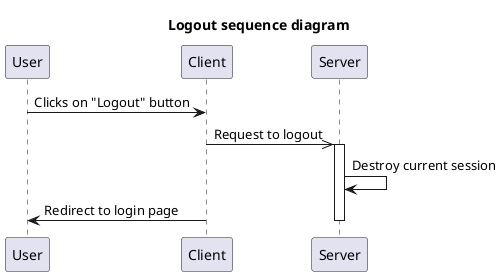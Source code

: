 @startuml
title Logout sequence diagram

User->Client: Clicks on "Logout" button
Client->>Server: Request to logout

activate Server
Server->Server: Destroy current session
Client->User: Redirect to login page
deactivate Server


@enduml